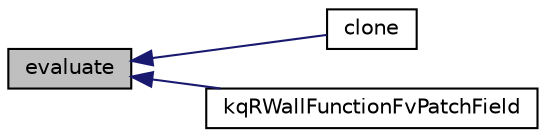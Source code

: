 digraph "evaluate"
{
  bgcolor="transparent";
  edge [fontname="Helvetica",fontsize="10",labelfontname="Helvetica",labelfontsize="10"];
  node [fontname="Helvetica",fontsize="10",shape=record];
  rankdir="LR";
  Node28 [label="evaluate",height=0.2,width=0.4,color="black", fillcolor="grey75", style="filled", fontcolor="black"];
  Node28 -> Node29 [dir="back",color="midnightblue",fontsize="10",style="solid",fontname="Helvetica"];
  Node29 [label="clone",height=0.2,width=0.4,color="black",URL="$a32141.html#a6dfbb046cc414bcb0ee27a1646815537",tooltip="Construct and return a clone setting internal field reference. "];
  Node28 -> Node30 [dir="back",color="midnightblue",fontsize="10",style="solid",fontname="Helvetica"];
  Node30 [label="kqRWallFunctionFvPatchField",height=0.2,width=0.4,color="black",URL="$a32141.html#add002e4dc9ab79c137c55d18e455059b",tooltip="Construct as copy setting internal field reference. "];
}
